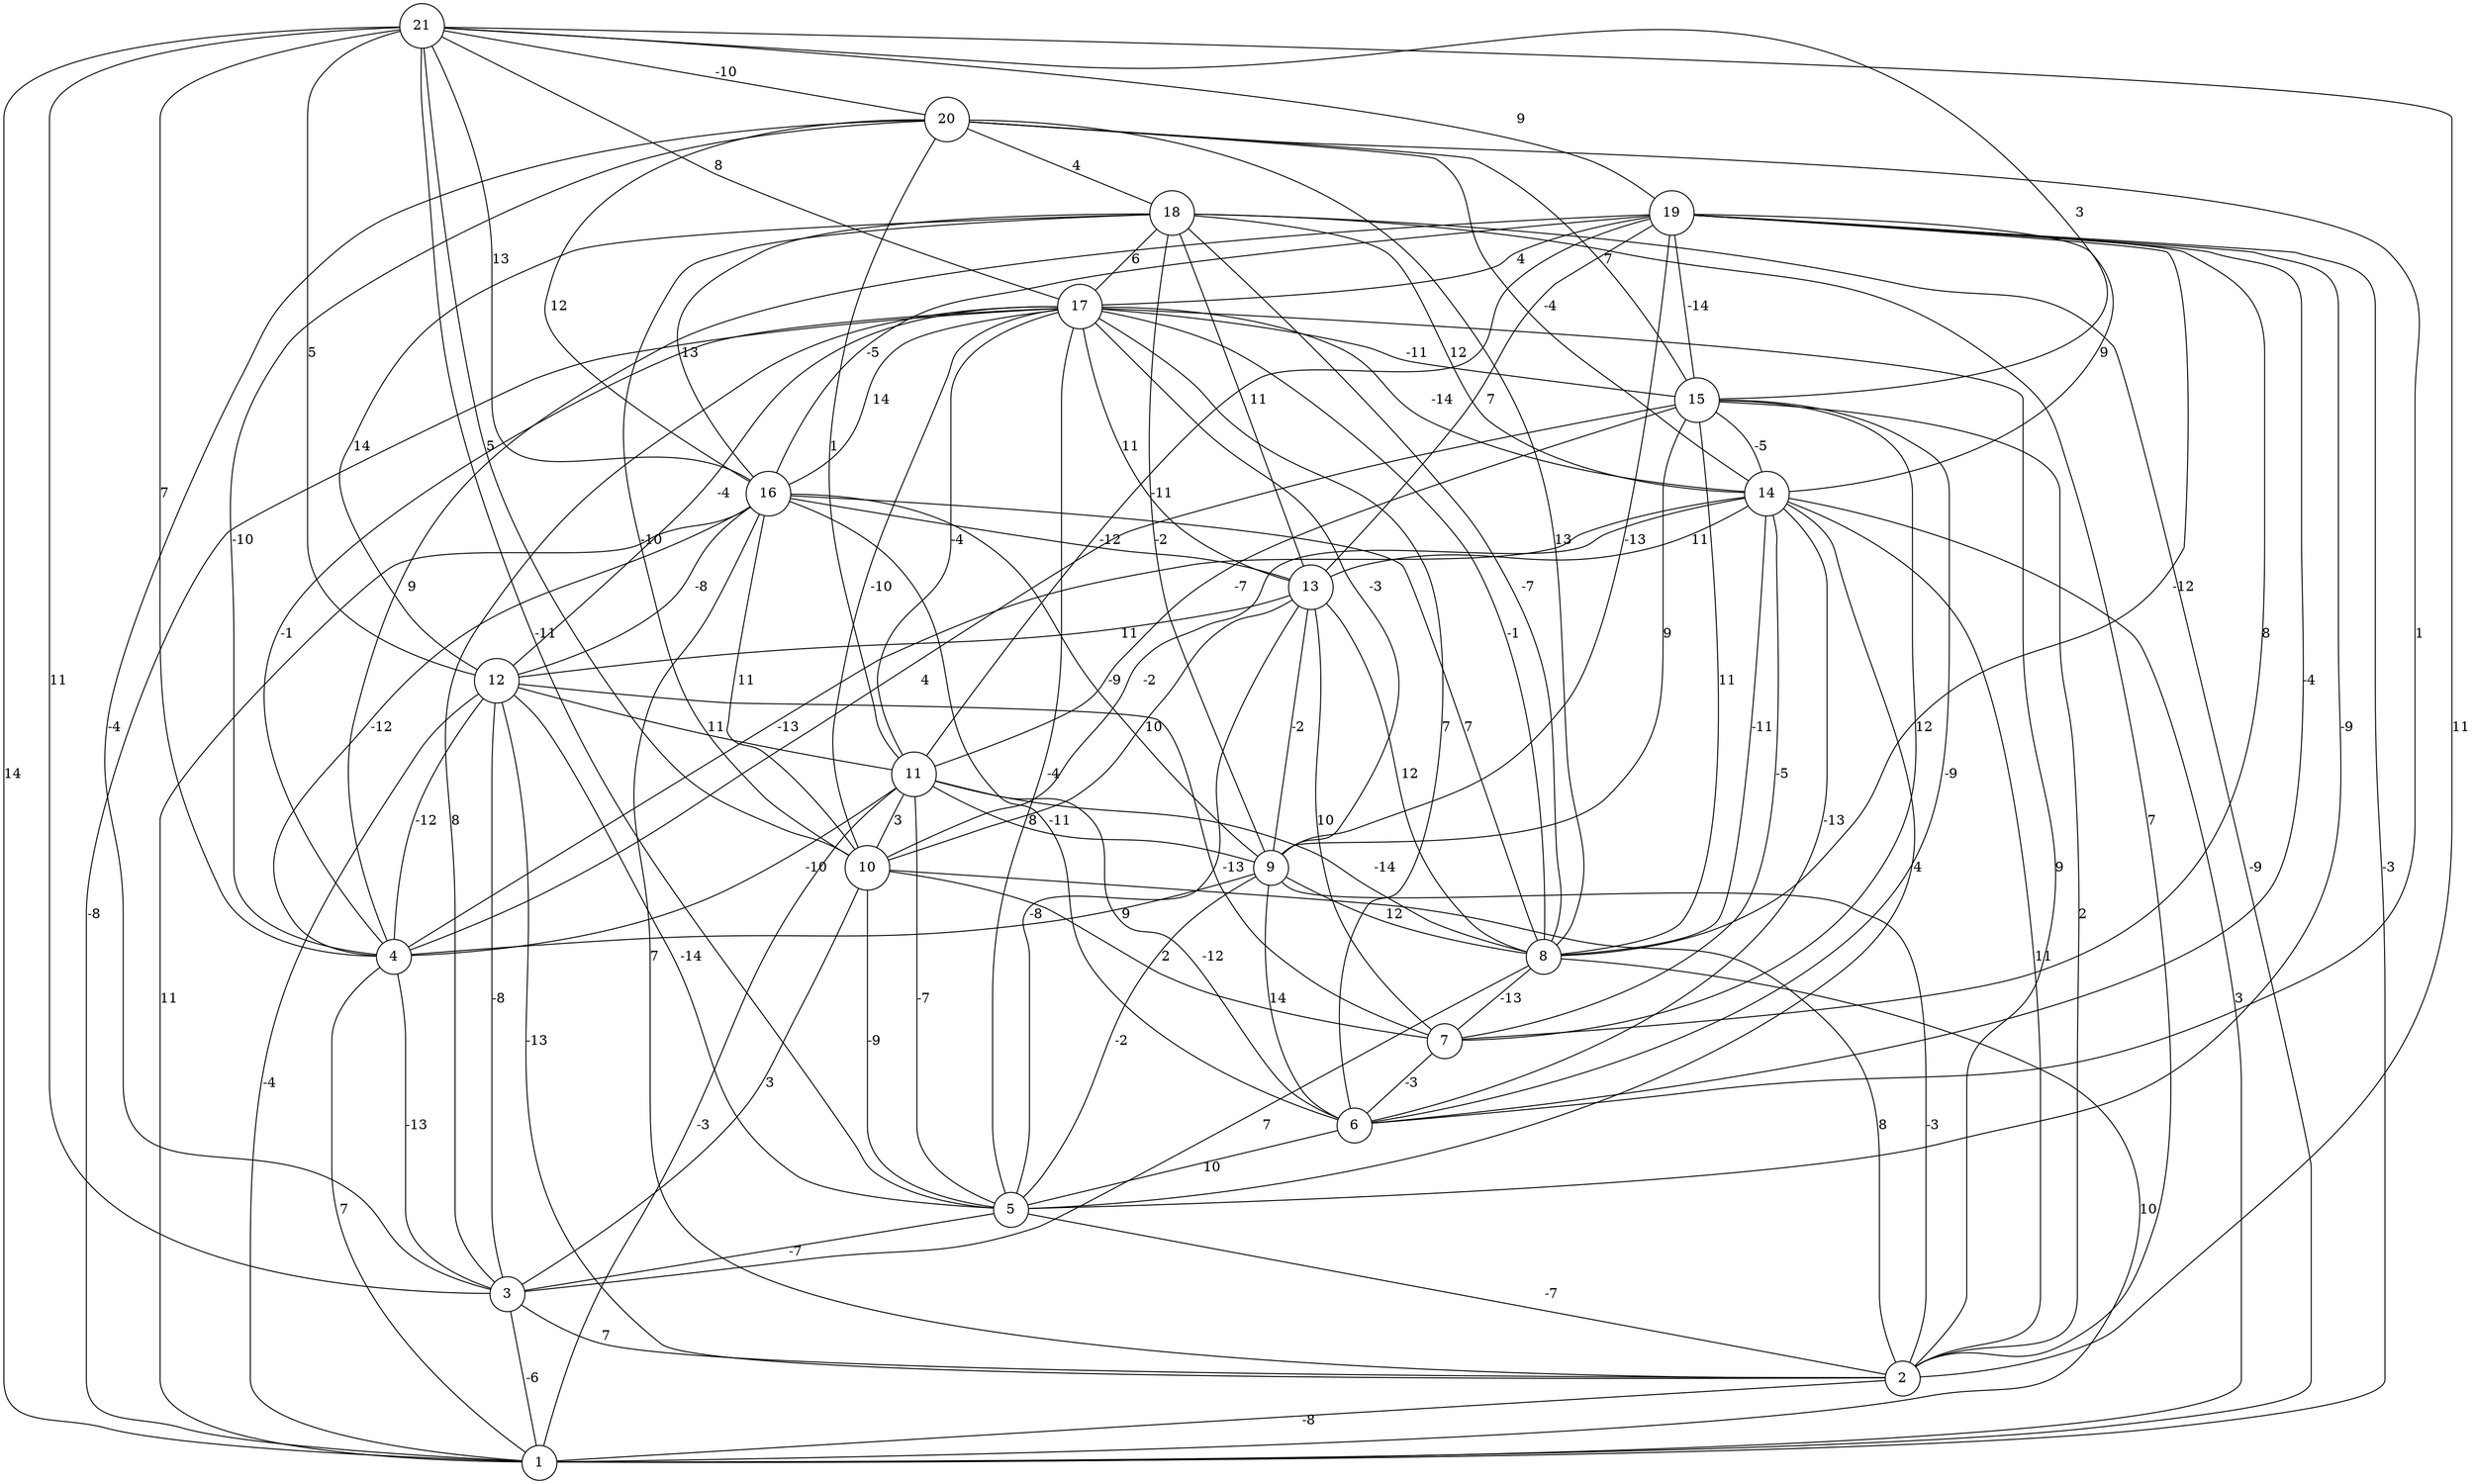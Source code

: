 graph { 
	 fontname="Helvetica,Arial,sans-serif" 
	 node [shape = circle]; 
	 21 -- 1 [label = "14"];
	 21 -- 2 [label = "11"];
	 21 -- 3 [label = "11"];
	 21 -- 4 [label = "7"];
	 21 -- 5 [label = "-11"];
	 21 -- 10 [label = "5"];
	 21 -- 12 [label = "5"];
	 21 -- 15 [label = "3"];
	 21 -- 16 [label = "13"];
	 21 -- 17 [label = "8"];
	 21 -- 19 [label = "9"];
	 21 -- 20 [label = "-10"];
	 20 -- 3 [label = "-4"];
	 20 -- 4 [label = "-10"];
	 20 -- 6 [label = "1"];
	 20 -- 8 [label = "13"];
	 20 -- 11 [label = "1"];
	 20 -- 14 [label = "-4"];
	 20 -- 15 [label = "7"];
	 20 -- 16 [label = "12"];
	 20 -- 18 [label = "4"];
	 19 -- 1 [label = "-3"];
	 19 -- 4 [label = "9"];
	 19 -- 5 [label = "-9"];
	 19 -- 6 [label = "-4"];
	 19 -- 7 [label = "8"];
	 19 -- 8 [label = "-12"];
	 19 -- 9 [label = "-13"];
	 19 -- 11 [label = "-11"];
	 19 -- 13 [label = "7"];
	 19 -- 14 [label = "9"];
	 19 -- 15 [label = "-14"];
	 19 -- 16 [label = "-5"];
	 19 -- 17 [label = "4"];
	 18 -- 1 [label = "-9"];
	 18 -- 2 [label = "7"];
	 18 -- 8 [label = "-7"];
	 18 -- 9 [label = "-2"];
	 18 -- 10 [label = "-10"];
	 18 -- 12 [label = "14"];
	 18 -- 13 [label = "11"];
	 18 -- 14 [label = "12"];
	 18 -- 16 [label = "13"];
	 18 -- 17 [label = "6"];
	 17 -- 1 [label = "-8"];
	 17 -- 2 [label = "9"];
	 17 -- 3 [label = "8"];
	 17 -- 4 [label = "-1"];
	 17 -- 5 [label = "-4"];
	 17 -- 6 [label = "7"];
	 17 -- 8 [label = "-1"];
	 17 -- 9 [label = "-3"];
	 17 -- 10 [label = "-10"];
	 17 -- 11 [label = "-4"];
	 17 -- 12 [label = "-4"];
	 17 -- 13 [label = "11"];
	 17 -- 14 [label = "-14"];
	 17 -- 15 [label = "-11"];
	 17 -- 16 [label = "14"];
	 16 -- 1 [label = "11"];
	 16 -- 2 [label = "7"];
	 16 -- 4 [label = "-12"];
	 16 -- 6 [label = "-11"];
	 16 -- 8 [label = "7"];
	 16 -- 9 [label = "-9"];
	 16 -- 10 [label = "11"];
	 16 -- 12 [label = "-8"];
	 16 -- 13 [label = "-12"];
	 15 -- 2 [label = "2"];
	 15 -- 4 [label = "4"];
	 15 -- 6 [label = "-9"];
	 15 -- 7 [label = "12"];
	 15 -- 8 [label = "11"];
	 15 -- 9 [label = "9"];
	 15 -- 11 [label = "-7"];
	 15 -- 14 [label = "-5"];
	 14 -- 1 [label = "3"];
	 14 -- 2 [label = "11"];
	 14 -- 4 [label = "-13"];
	 14 -- 5 [label = "4"];
	 14 -- 6 [label = "-13"];
	 14 -- 7 [label = "-5"];
	 14 -- 8 [label = "-11"];
	 14 -- 10 [label = "-2"];
	 14 -- 13 [label = "11"];
	 13 -- 5 [label = "-8"];
	 13 -- 7 [label = "10"];
	 13 -- 8 [label = "12"];
	 13 -- 9 [label = "-2"];
	 13 -- 10 [label = "10"];
	 13 -- 12 [label = "11"];
	 12 -- 1 [label = "-4"];
	 12 -- 2 [label = "-13"];
	 12 -- 3 [label = "-8"];
	 12 -- 4 [label = "-12"];
	 12 -- 5 [label = "-14"];
	 12 -- 7 [label = "-13"];
	 12 -- 11 [label = "11"];
	 11 -- 1 [label = "-3"];
	 11 -- 4 [label = "-10"];
	 11 -- 5 [label = "-7"];
	 11 -- 6 [label = "-12"];
	 11 -- 8 [label = "-14"];
	 11 -- 9 [label = "8"];
	 11 -- 10 [label = "3"];
	 10 -- 2 [label = "8"];
	 10 -- 3 [label = "3"];
	 10 -- 5 [label = "-9"];
	 10 -- 7 [label = "2"];
	 9 -- 2 [label = "-3"];
	 9 -- 4 [label = "9"];
	 9 -- 5 [label = "-2"];
	 9 -- 6 [label = "14"];
	 9 -- 8 [label = "12"];
	 8 -- 1 [label = "10"];
	 8 -- 3 [label = "7"];
	 8 -- 7 [label = "-13"];
	 7 -- 6 [label = "-3"];
	 6 -- 5 [label = "10"];
	 5 -- 2 [label = "-7"];
	 5 -- 3 [label = "-7"];
	 4 -- 1 [label = "7"];
	 4 -- 3 [label = "-13"];
	 3 -- 1 [label = "-6"];
	 3 -- 2 [label = "7"];
	 2 -- 1 [label = "-8"];
	 1;
	 2;
	 3;
	 4;
	 5;
	 6;
	 7;
	 8;
	 9;
	 10;
	 11;
	 12;
	 13;
	 14;
	 15;
	 16;
	 17;
	 18;
	 19;
	 20;
	 21;
}
